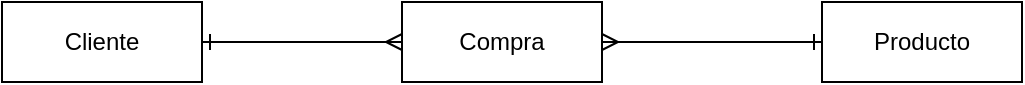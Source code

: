 <mxfile>
    <diagram id="McNKmAXtB6gbwc9Bqg3j" name="Page-1">
        <mxGraphModel dx="583" dy="497" grid="1" gridSize="10" guides="1" tooltips="1" connect="1" arrows="1" fold="1" page="1" pageScale="1" pageWidth="827" pageHeight="1169" math="0" shadow="0">
            <root>
                <mxCell id="0"/>
                <mxCell id="1" parent="0"/>
                <mxCell id="4" style="edgeStyle=entityRelationEdgeStyle;html=1;exitX=1;exitY=0.5;exitDx=0;exitDy=0;entryX=0;entryY=0.5;entryDx=0;entryDy=0;startArrow=ERone;startFill=0;endArrow=ERmany;endFill=0;" edge="1" parent="1" source="2" target="5">
                    <mxGeometry relative="1" as="geometry"/>
                </mxCell>
                <mxCell id="2" value="Cliente" style="whiteSpace=wrap;html=1;align=center;" vertex="1" parent="1">
                    <mxGeometry x="70" y="210" width="100" height="40" as="geometry"/>
                </mxCell>
                <mxCell id="6" style="edgeStyle=entityRelationEdgeStyle;html=1;entryX=1;entryY=0.5;entryDx=0;entryDy=0;startArrow=ERone;startFill=0;endArrow=ERmany;endFill=0;" edge="1" parent="1" source="3" target="5">
                    <mxGeometry relative="1" as="geometry"/>
                </mxCell>
                <mxCell id="3" value="Producto" style="whiteSpace=wrap;html=1;align=center;" vertex="1" parent="1">
                    <mxGeometry x="480" y="210" width="100" height="40" as="geometry"/>
                </mxCell>
                <mxCell id="5" value="Compra" style="whiteSpace=wrap;html=1;align=center;" vertex="1" parent="1">
                    <mxGeometry x="270" y="210" width="100" height="40" as="geometry"/>
                </mxCell>
            </root>
        </mxGraphModel>
    </diagram>
</mxfile>